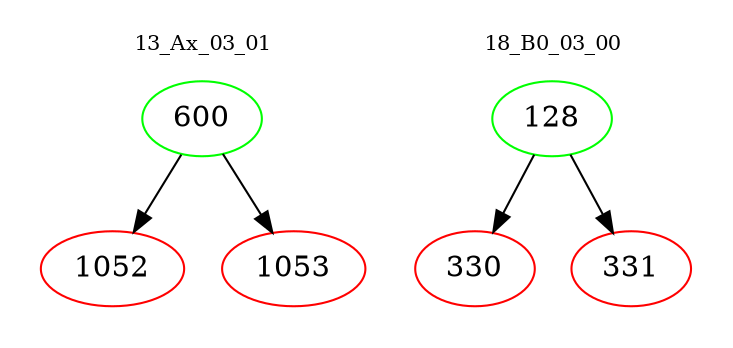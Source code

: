 digraph{
subgraph cluster_0 {
color = white
label = "13_Ax_03_01";
fontsize=10;
T0_600 [label="600", color="green"]
T0_600 -> T0_1052 [color="black"]
T0_1052 [label="1052", color="red"]
T0_600 -> T0_1053 [color="black"]
T0_1053 [label="1053", color="red"]
}
subgraph cluster_1 {
color = white
label = "18_B0_03_00";
fontsize=10;
T1_128 [label="128", color="green"]
T1_128 -> T1_330 [color="black"]
T1_330 [label="330", color="red"]
T1_128 -> T1_331 [color="black"]
T1_331 [label="331", color="red"]
}
}
